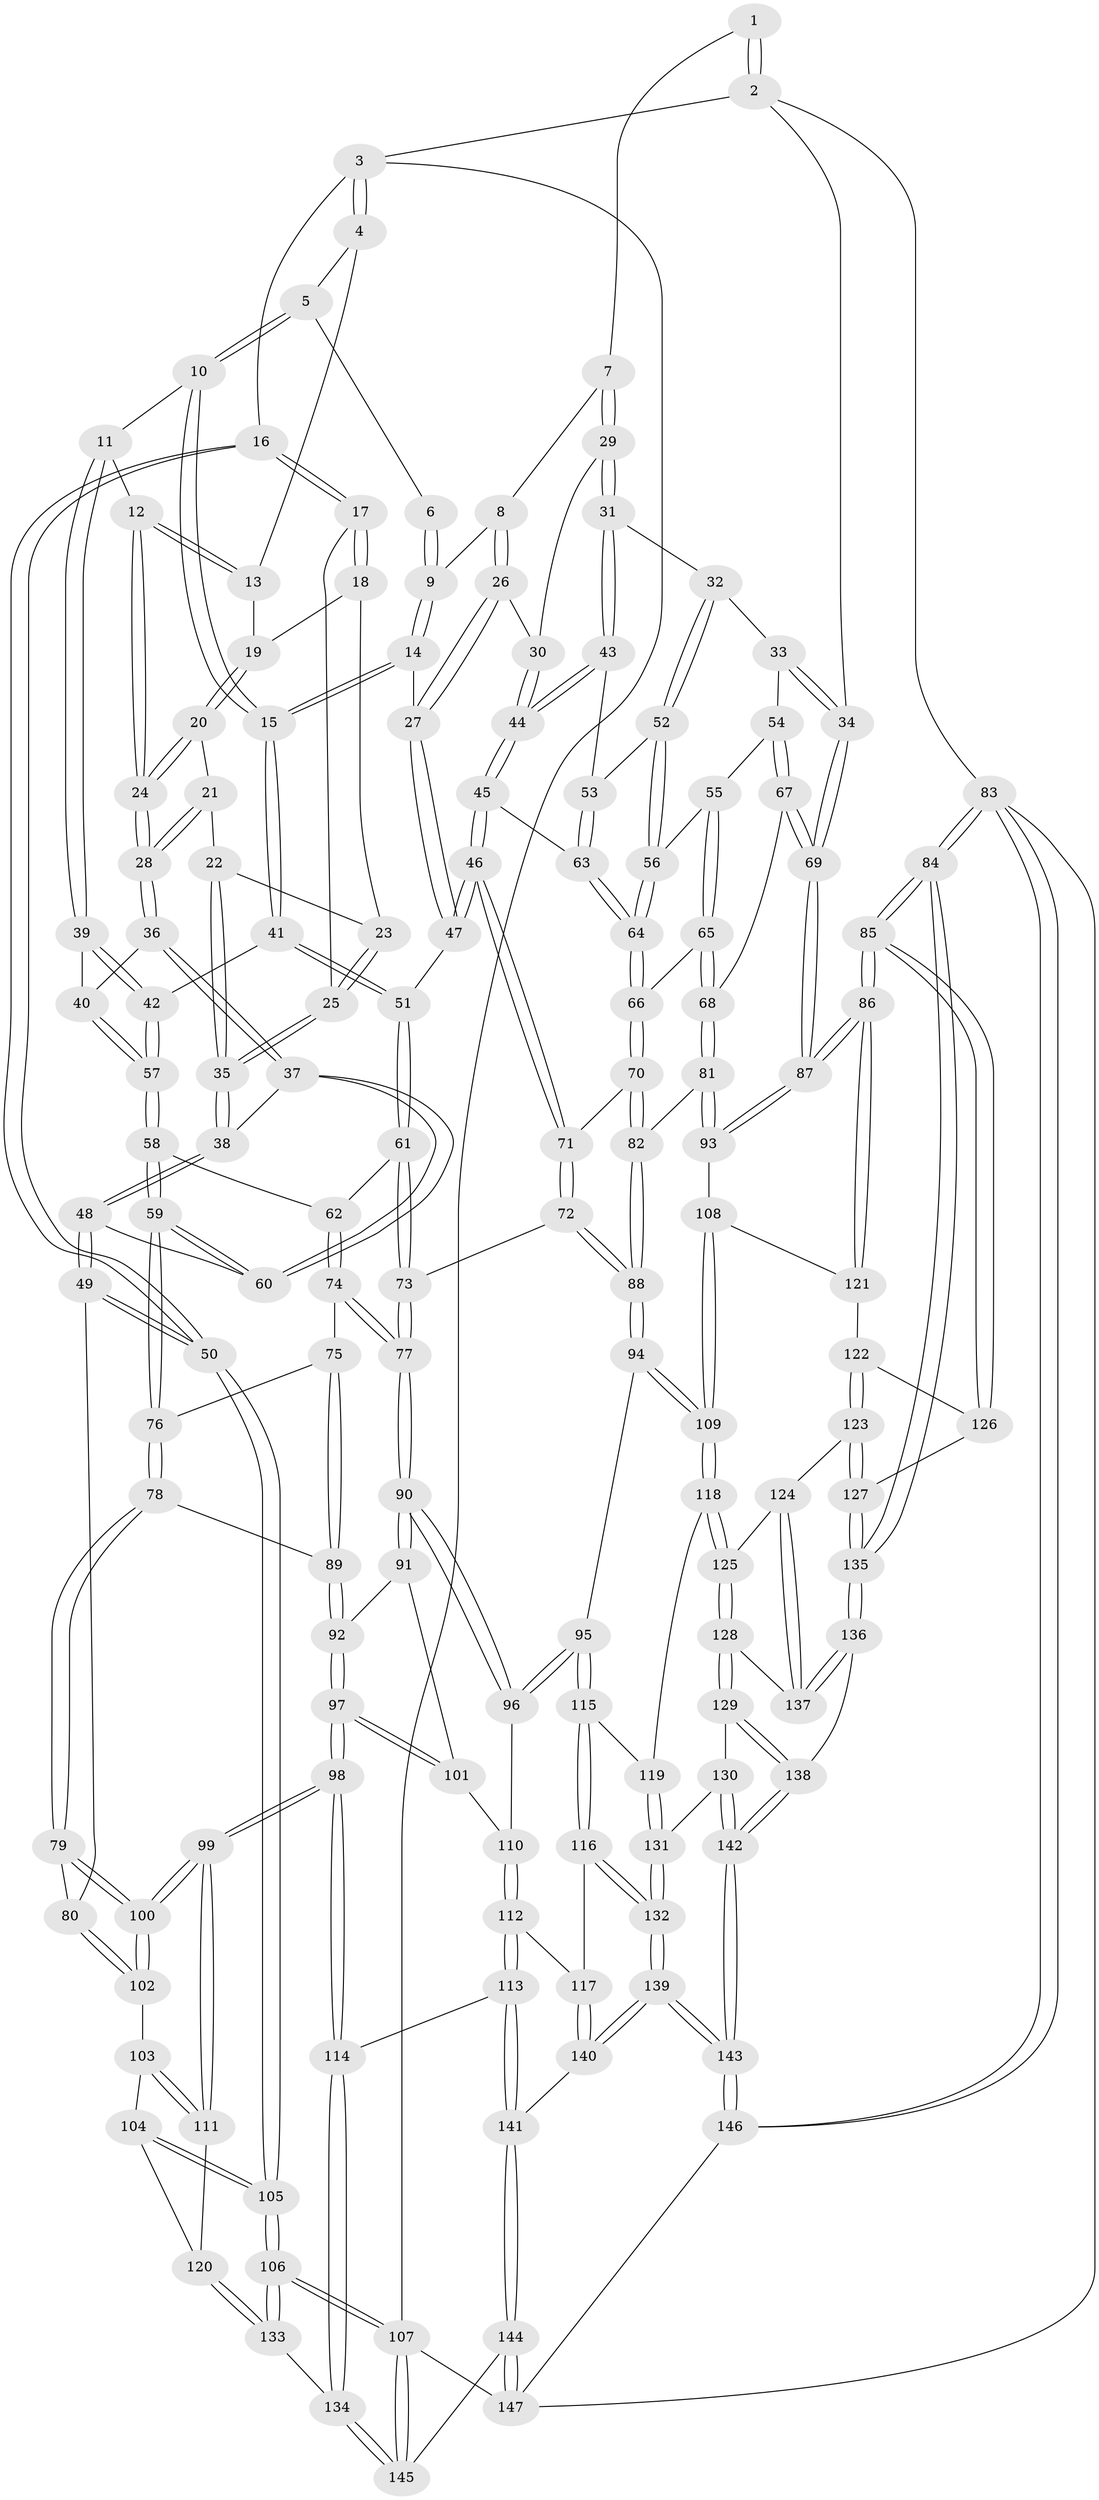 // coarse degree distribution, {3: 0.07865168539325842, 7: 0.011235955056179775, 4: 0.5056179775280899, 5: 0.33707865168539325, 6: 0.06741573033707865}
// Generated by graph-tools (version 1.1) at 2025/52/02/27/25 19:52:36]
// undirected, 147 vertices, 364 edges
graph export_dot {
graph [start="1"]
  node [color=gray90,style=filled];
  1 [pos="+0.606698978488574+0"];
  2 [pos="+1+0"];
  3 [pos="+0+0"];
  4 [pos="+0.3393201608995754+0"];
  5 [pos="+0.33997416975818295+0"];
  6 [pos="+0.5615341078568608+0"];
  7 [pos="+0.6755790800347599+0.06652382142018363"];
  8 [pos="+0.5591323244926347+0.09876187232830513"];
  9 [pos="+0.5133469269635149+0.08111999508128612"];
  10 [pos="+0.40323097536746527+0.10260170043092348"];
  11 [pos="+0.358108277250454+0.12261169763845726"];
  12 [pos="+0.28804632369059296+0.11638325539021675"];
  13 [pos="+0.2950712715913761+0"];
  14 [pos="+0.4675745275631457+0.12079722758003338"];
  15 [pos="+0.44446590248859424+0.1282627798248669"];
  16 [pos="+0+0"];
  17 [pos="+0+0"];
  18 [pos="+0.20102931978851027+0.03619737889552699"];
  19 [pos="+0.20236756184010626+0.035460686068844775"];
  20 [pos="+0.21746477553018664+0.06533776262433473"];
  21 [pos="+0.18866714829731868+0.13089876242342913"];
  22 [pos="+0.1603492906505732+0.12777823457768414"];
  23 [pos="+0.18788014977782794+0.05050414479540213"];
  24 [pos="+0.26790886953916254+0.12898086172572332"];
  25 [pos="+0.04474090488312193+0.08976846617514878"];
  26 [pos="+0.5723163011638404+0.15724170029640958"];
  27 [pos="+0.5452999234782039+0.17374503490175397"];
  28 [pos="+0.2536104027169825+0.15048662532850374"];
  29 [pos="+0.6818802911238327+0.07690842242719353"];
  30 [pos="+0.5778739170494569+0.1582052100243435"];
  31 [pos="+0.7209286318437162+0.12086863085473708"];
  32 [pos="+0.7847798252881176+0.12818733477815786"];
  33 [pos="+0.8325624583889527+0.1086907780659436"];
  34 [pos="+1+0"];
  35 [pos="+0.09567209912301324+0.15320652288771944"];
  36 [pos="+0.25334823195613076+0.1722725447935251"];
  37 [pos="+0.23423782708324378+0.20016269716397833"];
  38 [pos="+0.10372467727250002+0.2135244444120818"];
  39 [pos="+0.3465927015387948+0.18147864237642614"];
  40 [pos="+0.3097272049125476+0.2079658930589042"];
  41 [pos="+0.4426896027325645+0.20873309658367734"];
  42 [pos="+0.3906984465938758+0.22552050744939886"];
  43 [pos="+0.6750900818528419+0.1977465308023817"];
  44 [pos="+0.6479492237256663+0.22134908658293795"];
  45 [pos="+0.6247725873588283+0.26353197456704125"];
  46 [pos="+0.6038428819134279+0.28423498067774383"];
  47 [pos="+0.5351264923976253+0.2612383239463046"];
  48 [pos="+0.08544322021488661+0.28680205463742786"];
  49 [pos="+0.00032635108545194273+0.37289716655307553"];
  50 [pos="+0+0.3922030378962042"];
  51 [pos="+0.489183414359934+0.266961560669513"];
  52 [pos="+0.7948398538155987+0.2145882033828919"];
  53 [pos="+0.7371138766258197+0.25999540906690616"];
  54 [pos="+0.8876149572154675+0.26222718833741787"];
  55 [pos="+0.8741198793561534+0.2655990303695037"];
  56 [pos="+0.8182824444490225+0.2619141677141082"];
  57 [pos="+0.3313660355781096+0.28665664593364926"];
  58 [pos="+0.32753310602656194+0.299621474741219"];
  59 [pos="+0.27738422835555676+0.33262138486541826"];
  60 [pos="+0.24541412419357825+0.30823775779381585"];
  61 [pos="+0.4590327564897997+0.3178735990036287"];
  62 [pos="+0.4019995801177767+0.32406632723828843"];
  63 [pos="+0.7401149435126535+0.3005566019637236"];
  64 [pos="+0.7698416093767357+0.34293490525974724"];
  65 [pos="+0.8405896286541382+0.37049687315481267"];
  66 [pos="+0.7698929587160082+0.3454081060503141"];
  67 [pos="+1+0.29206257168617006"];
  68 [pos="+0.8780652592403826+0.39605470384102515"];
  69 [pos="+1+0.27482909620446955"];
  70 [pos="+0.7489345803664146+0.3662366139399317"];
  71 [pos="+0.6105968884875762+0.32144214083192474"];
  72 [pos="+0.5911877748498747+0.3955567187365422"];
  73 [pos="+0.49547315663194086+0.4285673586215541"];
  74 [pos="+0.3887897246533183+0.4101010061045201"];
  75 [pos="+0.38484728080571706+0.41054340823371566"];
  76 [pos="+0.27631951108820135+0.35420214765481856"];
  77 [pos="+0.4792035338745816+0.4545432589951081"];
  78 [pos="+0.24812063263206563+0.43043154656875293"];
  79 [pos="+0.22774283032509773+0.4447072271039106"];
  80 [pos="+0.07887564258388595+0.4291973417536318"];
  81 [pos="+0.8582565889996742+0.4871435951463792"];
  82 [pos="+0.7310687343177381+0.42195335443826365"];
  83 [pos="+1+1"];
  84 [pos="+1+0.8783386351488436"];
  85 [pos="+1+0.6085248820307861"];
  86 [pos="+1+0.4625733968182008"];
  87 [pos="+1+0.42787220851516733"];
  88 [pos="+0.6740441469561512+0.477738243207119"];
  89 [pos="+0.32946284415866606+0.47727338932290325"];
  90 [pos="+0.4735727687008689+0.4986826139048251"];
  91 [pos="+0.3649583857634025+0.49327707955706745"];
  92 [pos="+0.3314452501285631+0.48000976756716285"];
  93 [pos="+0.8630201803545378+0.5114998279694256"];
  94 [pos="+0.6737436540473966+0.49102178221708886"];
  95 [pos="+0.6270858507655135+0.5493963551552477"];
  96 [pos="+0.47394442059456193+0.4999404911540336"];
  97 [pos="+0.27312116753970245+0.694352224355981"];
  98 [pos="+0.27305121578978997+0.6945193255507728"];
  99 [pos="+0.25358071720211806+0.6729448792005748"];
  100 [pos="+0.22578796543529467+0.589419469483435"];
  101 [pos="+0.36090290159247673+0.5569646572606487"];
  102 [pos="+0.10151101614697851+0.5160679336947525"];
  103 [pos="+0.09095282061613223+0.5535960156493007"];
  104 [pos="+0.01794421474529357+0.5937860364762984"];
  105 [pos="+0+0.5846304479319804"];
  106 [pos="+0+0.8270217151777869"];
  107 [pos="+0+1"];
  108 [pos="+0.8522622814982523+0.5499669402084594"];
  109 [pos="+0.8099391713983164+0.5755431669992556"];
  110 [pos="+0.4726328713894006+0.5051244302294501"];
  111 [pos="+0.12382607576358486+0.6347141048536105"];
  112 [pos="+0.45160106256151683+0.6773668721959117"];
  113 [pos="+0.40345229817289924+0.7077126539189418"];
  114 [pos="+0.2782653547261703+0.7058404902018768"];
  115 [pos="+0.6250632050627729+0.6039374707033371"];
  116 [pos="+0.5919641625699046+0.6810604923283947"];
  117 [pos="+0.5682268613038808+0.6840519136901249"];
  118 [pos="+0.8037592875703192+0.5906532666042766"];
  119 [pos="+0.73547393048003+0.6189697492501165"];
  120 [pos="+0.09546453047055675+0.6411477457880115"];
  121 [pos="+0.8975714361066959+0.5802192229549087"];
  122 [pos="+0.9000239393651474+0.5833959225068276"];
  123 [pos="+0.9183309158339921+0.6780954604406659"];
  124 [pos="+0.9158337450674651+0.6798011844348113"];
  125 [pos="+0.809406904097896+0.665618167234019"];
  126 [pos="+0.9577443650297335+0.6068348181752283"];
  127 [pos="+0.9643380035930235+0.6889834078488875"];
  128 [pos="+0.7992872048738893+0.7042600721771695"];
  129 [pos="+0.7660955685174897+0.7390698697709693"];
  130 [pos="+0.7654676093620906+0.7392242454904513"];
  131 [pos="+0.6878032280306111+0.7357022859541705"];
  132 [pos="+0.6599743749312923+0.7413372916259516"];
  133 [pos="+0+0.8033566725014617"];
  134 [pos="+0.20698963705893453+0.8312576523027866"];
  135 [pos="+1+0.8702108616195526"];
  136 [pos="+0.9243647554661376+0.841771068345357"];
  137 [pos="+0.8836548637573521+0.7388509288026641"];
  138 [pos="+0.8754507898627664+0.8584857006671531"];
  139 [pos="+0.6265163916344454+1"];
  140 [pos="+0.528002561926681+0.921734529901247"];
  141 [pos="+0.49239477601755993+0.8975228374689546"];
  142 [pos="+0.7392088117045195+0.9882844723605503"];
  143 [pos="+0.6614190884669146+1"];
  144 [pos="+0.23909907803366032+0.9420627793265375"];
  145 [pos="+0.23484587253247122+0.9308932344956795"];
  146 [pos="+0.663052360522108+1"];
  147 [pos="+0.23856713389780337+1"];
  1 -- 2;
  1 -- 2;
  1 -- 7;
  2 -- 3;
  2 -- 34;
  2 -- 83;
  3 -- 4;
  3 -- 4;
  3 -- 16;
  3 -- 107;
  4 -- 5;
  4 -- 13;
  5 -- 6;
  5 -- 10;
  5 -- 10;
  6 -- 9;
  6 -- 9;
  7 -- 8;
  7 -- 29;
  7 -- 29;
  8 -- 9;
  8 -- 26;
  8 -- 26;
  9 -- 14;
  9 -- 14;
  10 -- 11;
  10 -- 15;
  10 -- 15;
  11 -- 12;
  11 -- 39;
  11 -- 39;
  12 -- 13;
  12 -- 13;
  12 -- 24;
  12 -- 24;
  13 -- 19;
  14 -- 15;
  14 -- 15;
  14 -- 27;
  15 -- 41;
  15 -- 41;
  16 -- 17;
  16 -- 17;
  16 -- 50;
  16 -- 50;
  17 -- 18;
  17 -- 18;
  17 -- 25;
  18 -- 19;
  18 -- 23;
  19 -- 20;
  19 -- 20;
  20 -- 21;
  20 -- 24;
  20 -- 24;
  21 -- 22;
  21 -- 28;
  21 -- 28;
  22 -- 23;
  22 -- 35;
  22 -- 35;
  23 -- 25;
  23 -- 25;
  24 -- 28;
  24 -- 28;
  25 -- 35;
  25 -- 35;
  26 -- 27;
  26 -- 27;
  26 -- 30;
  27 -- 47;
  27 -- 47;
  28 -- 36;
  28 -- 36;
  29 -- 30;
  29 -- 31;
  29 -- 31;
  30 -- 44;
  30 -- 44;
  31 -- 32;
  31 -- 43;
  31 -- 43;
  32 -- 33;
  32 -- 52;
  32 -- 52;
  33 -- 34;
  33 -- 34;
  33 -- 54;
  34 -- 69;
  34 -- 69;
  35 -- 38;
  35 -- 38;
  36 -- 37;
  36 -- 37;
  36 -- 40;
  37 -- 38;
  37 -- 60;
  37 -- 60;
  38 -- 48;
  38 -- 48;
  39 -- 40;
  39 -- 42;
  39 -- 42;
  40 -- 57;
  40 -- 57;
  41 -- 42;
  41 -- 51;
  41 -- 51;
  42 -- 57;
  42 -- 57;
  43 -- 44;
  43 -- 44;
  43 -- 53;
  44 -- 45;
  44 -- 45;
  45 -- 46;
  45 -- 46;
  45 -- 63;
  46 -- 47;
  46 -- 47;
  46 -- 71;
  46 -- 71;
  47 -- 51;
  48 -- 49;
  48 -- 49;
  48 -- 60;
  49 -- 50;
  49 -- 50;
  49 -- 80;
  50 -- 105;
  50 -- 105;
  51 -- 61;
  51 -- 61;
  52 -- 53;
  52 -- 56;
  52 -- 56;
  53 -- 63;
  53 -- 63;
  54 -- 55;
  54 -- 67;
  54 -- 67;
  55 -- 56;
  55 -- 65;
  55 -- 65;
  56 -- 64;
  56 -- 64;
  57 -- 58;
  57 -- 58;
  58 -- 59;
  58 -- 59;
  58 -- 62;
  59 -- 60;
  59 -- 60;
  59 -- 76;
  59 -- 76;
  61 -- 62;
  61 -- 73;
  61 -- 73;
  62 -- 74;
  62 -- 74;
  63 -- 64;
  63 -- 64;
  64 -- 66;
  64 -- 66;
  65 -- 66;
  65 -- 68;
  65 -- 68;
  66 -- 70;
  66 -- 70;
  67 -- 68;
  67 -- 69;
  67 -- 69;
  68 -- 81;
  68 -- 81;
  69 -- 87;
  69 -- 87;
  70 -- 71;
  70 -- 82;
  70 -- 82;
  71 -- 72;
  71 -- 72;
  72 -- 73;
  72 -- 88;
  72 -- 88;
  73 -- 77;
  73 -- 77;
  74 -- 75;
  74 -- 77;
  74 -- 77;
  75 -- 76;
  75 -- 89;
  75 -- 89;
  76 -- 78;
  76 -- 78;
  77 -- 90;
  77 -- 90;
  78 -- 79;
  78 -- 79;
  78 -- 89;
  79 -- 80;
  79 -- 100;
  79 -- 100;
  80 -- 102;
  80 -- 102;
  81 -- 82;
  81 -- 93;
  81 -- 93;
  82 -- 88;
  82 -- 88;
  83 -- 84;
  83 -- 84;
  83 -- 146;
  83 -- 146;
  83 -- 147;
  84 -- 85;
  84 -- 85;
  84 -- 135;
  84 -- 135;
  85 -- 86;
  85 -- 86;
  85 -- 126;
  85 -- 126;
  86 -- 87;
  86 -- 87;
  86 -- 121;
  86 -- 121;
  87 -- 93;
  87 -- 93;
  88 -- 94;
  88 -- 94;
  89 -- 92;
  89 -- 92;
  90 -- 91;
  90 -- 91;
  90 -- 96;
  90 -- 96;
  91 -- 92;
  91 -- 101;
  92 -- 97;
  92 -- 97;
  93 -- 108;
  94 -- 95;
  94 -- 109;
  94 -- 109;
  95 -- 96;
  95 -- 96;
  95 -- 115;
  95 -- 115;
  96 -- 110;
  97 -- 98;
  97 -- 98;
  97 -- 101;
  97 -- 101;
  98 -- 99;
  98 -- 99;
  98 -- 114;
  98 -- 114;
  99 -- 100;
  99 -- 100;
  99 -- 111;
  99 -- 111;
  100 -- 102;
  100 -- 102;
  101 -- 110;
  102 -- 103;
  103 -- 104;
  103 -- 111;
  103 -- 111;
  104 -- 105;
  104 -- 105;
  104 -- 120;
  105 -- 106;
  105 -- 106;
  106 -- 107;
  106 -- 107;
  106 -- 133;
  106 -- 133;
  107 -- 145;
  107 -- 145;
  107 -- 147;
  108 -- 109;
  108 -- 109;
  108 -- 121;
  109 -- 118;
  109 -- 118;
  110 -- 112;
  110 -- 112;
  111 -- 120;
  112 -- 113;
  112 -- 113;
  112 -- 117;
  113 -- 114;
  113 -- 141;
  113 -- 141;
  114 -- 134;
  114 -- 134;
  115 -- 116;
  115 -- 116;
  115 -- 119;
  116 -- 117;
  116 -- 132;
  116 -- 132;
  117 -- 140;
  117 -- 140;
  118 -- 119;
  118 -- 125;
  118 -- 125;
  119 -- 131;
  119 -- 131;
  120 -- 133;
  120 -- 133;
  121 -- 122;
  122 -- 123;
  122 -- 123;
  122 -- 126;
  123 -- 124;
  123 -- 127;
  123 -- 127;
  124 -- 125;
  124 -- 137;
  124 -- 137;
  125 -- 128;
  125 -- 128;
  126 -- 127;
  127 -- 135;
  127 -- 135;
  128 -- 129;
  128 -- 129;
  128 -- 137;
  129 -- 130;
  129 -- 138;
  129 -- 138;
  130 -- 131;
  130 -- 142;
  130 -- 142;
  131 -- 132;
  131 -- 132;
  132 -- 139;
  132 -- 139;
  133 -- 134;
  134 -- 145;
  134 -- 145;
  135 -- 136;
  135 -- 136;
  136 -- 137;
  136 -- 137;
  136 -- 138;
  138 -- 142;
  138 -- 142;
  139 -- 140;
  139 -- 140;
  139 -- 143;
  139 -- 143;
  140 -- 141;
  141 -- 144;
  141 -- 144;
  142 -- 143;
  142 -- 143;
  143 -- 146;
  143 -- 146;
  144 -- 145;
  144 -- 147;
  144 -- 147;
  146 -- 147;
}
